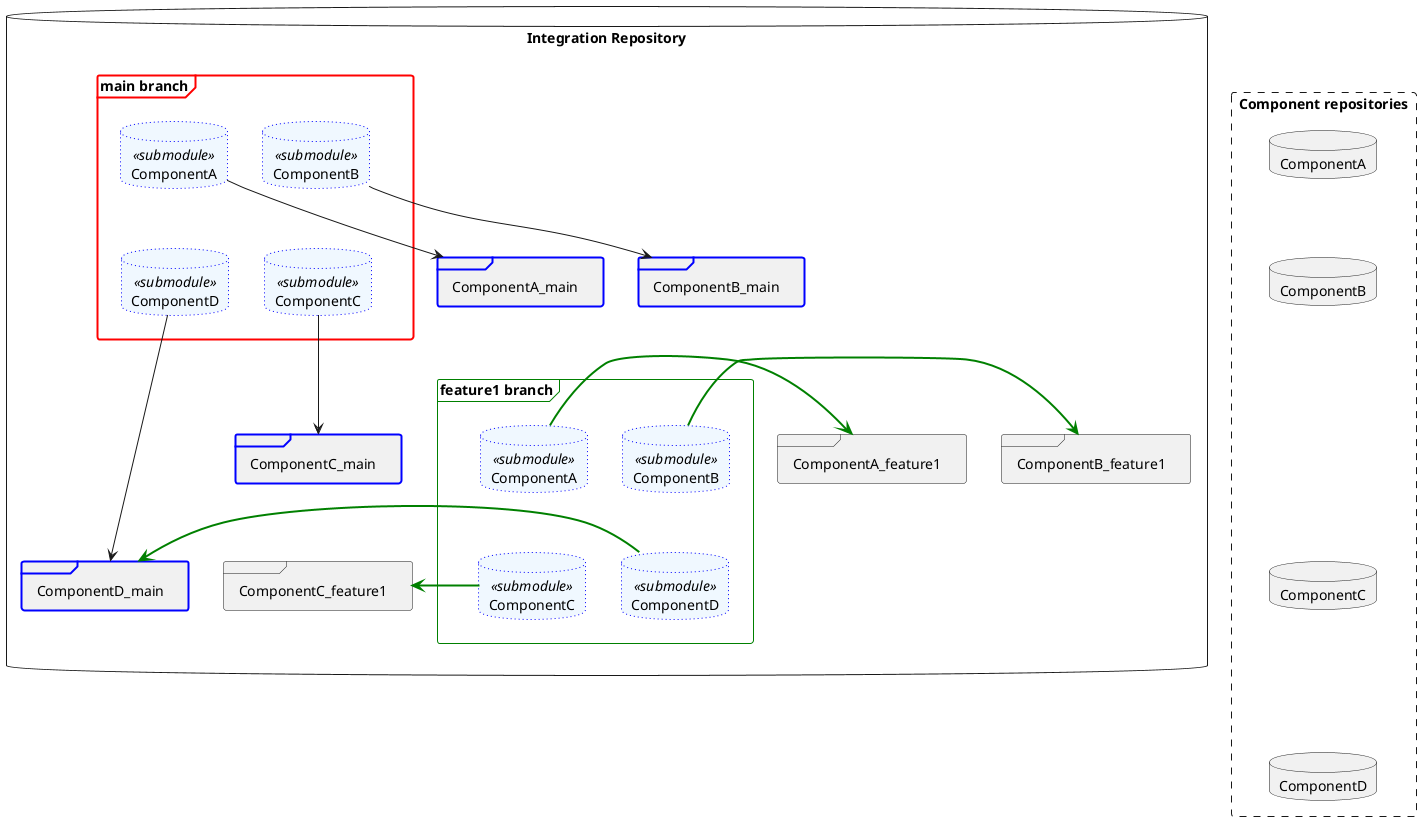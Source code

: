@startuml
skinparam database<<submodule>> {
  backgroundColor aliceblue
  borderColor blue
}
skinparam frame<<main>> {
  backgroundColor aliceblue
  borderColor blue
  borderThickness 2
}
'skinparam linetype polyline

database "Integration Repository" as Integration {
    frame "main branch" as integration_main   #line.bold;line:red {
        database  "ComponentA" as Integration_main_ComponentA<<submodule>>  #line.dotted
        database  "ComponentB" as Integration_main_ComponentB<<submodule>>  #line.dotted
        database  "ComponentC" as Integration_main_ComponentC<<submodule>>  #line.dotted
        database  "ComponentD" as Integration_main_ComponentD<<submodule>>  #line.dotted
        
        'Integration_main_ComponentA -[hidden]-> Integration_main_ComponentB
        Integration_main_ComponentA -[hidden]- Integration_main_ComponentC
        Integration_main_ComponentA -[hidden]- Integration_main_ComponentD
    }
    
    Integration_main_ComponentA --> ComponentA_main
    Integration_main_ComponentB --> ComponentB_main
    Integration_main_ComponentC --> ComponentC_main
    Integration_main_ComponentD --> ComponentD_main
    
    
    frame "feature1 branch" as integration_feature1 #line:green   {
        database  "ComponentA" as Integration_feature1_ComponentA<<submodule>>  #line.dotted
        database  "ComponentB" as Integration_feature1_ComponentB<<submodule>>  #line.dotted
        database  "ComponentC" as Integration_feature1_ComponentC<<submodule>>  #line.dotted
        database  "ComponentD" as Integration_feature1_ComponentD<<submodule>>  #line.dotted
        
        'Integration_feature1_ComponentA -[hidden]- Integration_feature1_ComponentB
        Integration_feature1_ComponentA -[hidden]- Integration_feature1_ComponentC
        Integration_feature1_ComponentA -[hidden]- Integration_feature1_ComponentD
    }
    
    Integration_feature1_ComponentA -[bold,#green]> ComponentA_feature1
    Integration_feature1_ComponentB -[bold,#green]> ComponentB_feature1
    Integration_feature1_ComponentC -[bold,#green]> ComponentC_feature1
    Integration_feature1_ComponentD -[bold,#green]> ComponentD_main
    
    
    
    integration_main -[hidden]-- integration_feature1
}

rectangle "Component repositories" as components #line.dashed {
database ComponentA {
    frame "main branch" as ComponentA_main  #line.bold;line:blue {
    }
    frame "feature1 branch" as ComponentA_feature1 {
    }
    ComponentA_main -[hidden]-> ComponentA_feature1
}

database ComponentB {
    frame "main branch" as ComponentB_main   #line.bold;line:blue {
    }
    frame "feature1 branch" as ComponentB_feature1 {
    }
    ComponentB_main -[hidden]- ComponentB_feature1
}

database ComponentC {
    frame "main branch" as ComponentC_main   #line.bold;line:blue {
    }
    frame "feature1 branch" as ComponentC_feature1 {
    }
    ComponentC_main -[hidden]-> ComponentC_feature1
}
database ComponentD {
    frame "main branch" as ComponentD_main   #line.bold;line:blue {
    }
}


ComponentA -[hidden]- ComponentB
ComponentB -[hidden]-- ComponentC
ComponentC -[hidden]-- ComponentD
}

@enduml
